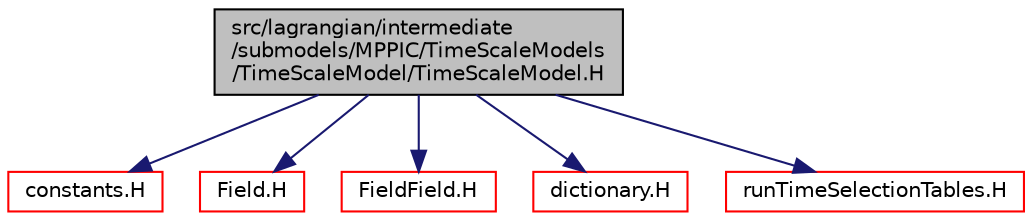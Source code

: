 digraph "src/lagrangian/intermediate/submodels/MPPIC/TimeScaleModels/TimeScaleModel/TimeScaleModel.H"
{
  bgcolor="transparent";
  edge [fontname="Helvetica",fontsize="10",labelfontname="Helvetica",labelfontsize="10"];
  node [fontname="Helvetica",fontsize="10",shape=record];
  Node0 [label="src/lagrangian/intermediate\l/submodels/MPPIC/TimeScaleModels\l/TimeScaleModel/TimeScaleModel.H",height=0.2,width=0.4,color="black", fillcolor="grey75", style="filled", fontcolor="black"];
  Node0 -> Node1 [color="midnightblue",fontsize="10",style="solid",fontname="Helvetica"];
  Node1 [label="constants.H",height=0.2,width=0.4,color="red",URL="$a10931.html"];
  Node0 -> Node42 [color="midnightblue",fontsize="10",style="solid",fontname="Helvetica"];
  Node42 [label="Field.H",height=0.2,width=0.4,color="red",URL="$a10289.html"];
  Node0 -> Node130 [color="midnightblue",fontsize="10",style="solid",fontname="Helvetica"];
  Node130 [label="FieldField.H",height=0.2,width=0.4,color="red",URL="$a10187.html"];
  Node0 -> Node134 [color="midnightblue",fontsize="10",style="solid",fontname="Helvetica"];
  Node134 [label="dictionary.H",height=0.2,width=0.4,color="red",URL="$a09506.html"];
  Node0 -> Node146 [color="midnightblue",fontsize="10",style="solid",fontname="Helvetica"];
  Node146 [label="runTimeSelectionTables.H",height=0.2,width=0.4,color="red",URL="$a09992.html",tooltip="Macros to ease declaration of run-time selection tables. "];
}
